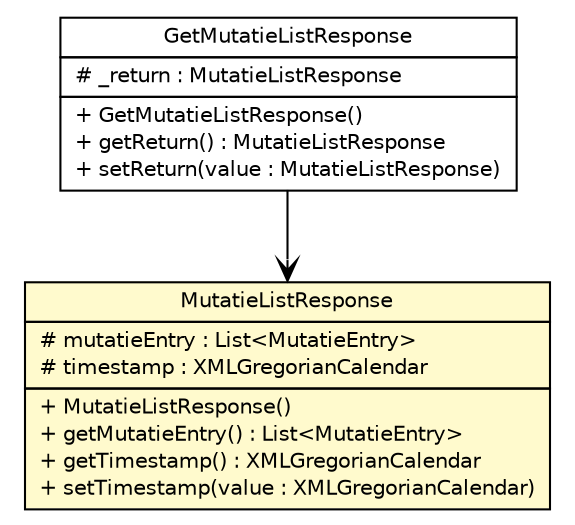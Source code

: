 #!/usr/local/bin/dot
#
# Class diagram 
# Generated by UMLGraph version R5_6-24-gf6e263 (http://www.umlgraph.org/)
#

digraph G {
	edge [fontname="Helvetica",fontsize=10,labelfontname="Helvetica",labelfontsize=10];
	node [fontname="Helvetica",fontsize=10,shape=plaintext];
	nodesep=0.25;
	ranksep=0.5;
	// nl.b3p.brmo.soap.eigendom.MutatieListResponse
	c1469 [label=<<table title="nl.b3p.brmo.soap.eigendom.MutatieListResponse" border="0" cellborder="1" cellspacing="0" cellpadding="2" port="p" bgcolor="lemonChiffon" href="./MutatieListResponse.html">
		<tr><td><table border="0" cellspacing="0" cellpadding="1">
<tr><td align="center" balign="center"> MutatieListResponse </td></tr>
		</table></td></tr>
		<tr><td><table border="0" cellspacing="0" cellpadding="1">
<tr><td align="left" balign="left"> # mutatieEntry : List&lt;MutatieEntry&gt; </td></tr>
<tr><td align="left" balign="left"> # timestamp : XMLGregorianCalendar </td></tr>
		</table></td></tr>
		<tr><td><table border="0" cellspacing="0" cellpadding="1">
<tr><td align="left" balign="left"> + MutatieListResponse() </td></tr>
<tr><td align="left" balign="left"> + getMutatieEntry() : List&lt;MutatieEntry&gt; </td></tr>
<tr><td align="left" balign="left"> + getTimestamp() : XMLGregorianCalendar </td></tr>
<tr><td align="left" balign="left"> + setTimestamp(value : XMLGregorianCalendar) </td></tr>
		</table></td></tr>
		</table>>, URL="./MutatieListResponse.html", fontname="Helvetica", fontcolor="black", fontsize=10.0];
	// nl.b3p.brmo.soap.eigendom.GetMutatieListResponse
	c1480 [label=<<table title="nl.b3p.brmo.soap.eigendom.GetMutatieListResponse" border="0" cellborder="1" cellspacing="0" cellpadding="2" port="p" href="./GetMutatieListResponse.html">
		<tr><td><table border="0" cellspacing="0" cellpadding="1">
<tr><td align="center" balign="center"> GetMutatieListResponse </td></tr>
		</table></td></tr>
		<tr><td><table border="0" cellspacing="0" cellpadding="1">
<tr><td align="left" balign="left"> # _return : MutatieListResponse </td></tr>
		</table></td></tr>
		<tr><td><table border="0" cellspacing="0" cellpadding="1">
<tr><td align="left" balign="left"> + GetMutatieListResponse() </td></tr>
<tr><td align="left" balign="left"> + getReturn() : MutatieListResponse </td></tr>
<tr><td align="left" balign="left"> + setReturn(value : MutatieListResponse) </td></tr>
		</table></td></tr>
		</table>>, URL="./GetMutatieListResponse.html", fontname="Helvetica", fontcolor="black", fontsize=10.0];
	// nl.b3p.brmo.soap.eigendom.GetMutatieListResponse NAVASSOC nl.b3p.brmo.soap.eigendom.MutatieListResponse
	c1480:p -> c1469:p [taillabel="", label="", headlabel="", fontname="Helvetica", fontcolor="black", fontsize=10.0, color="black", arrowhead=open];
}

